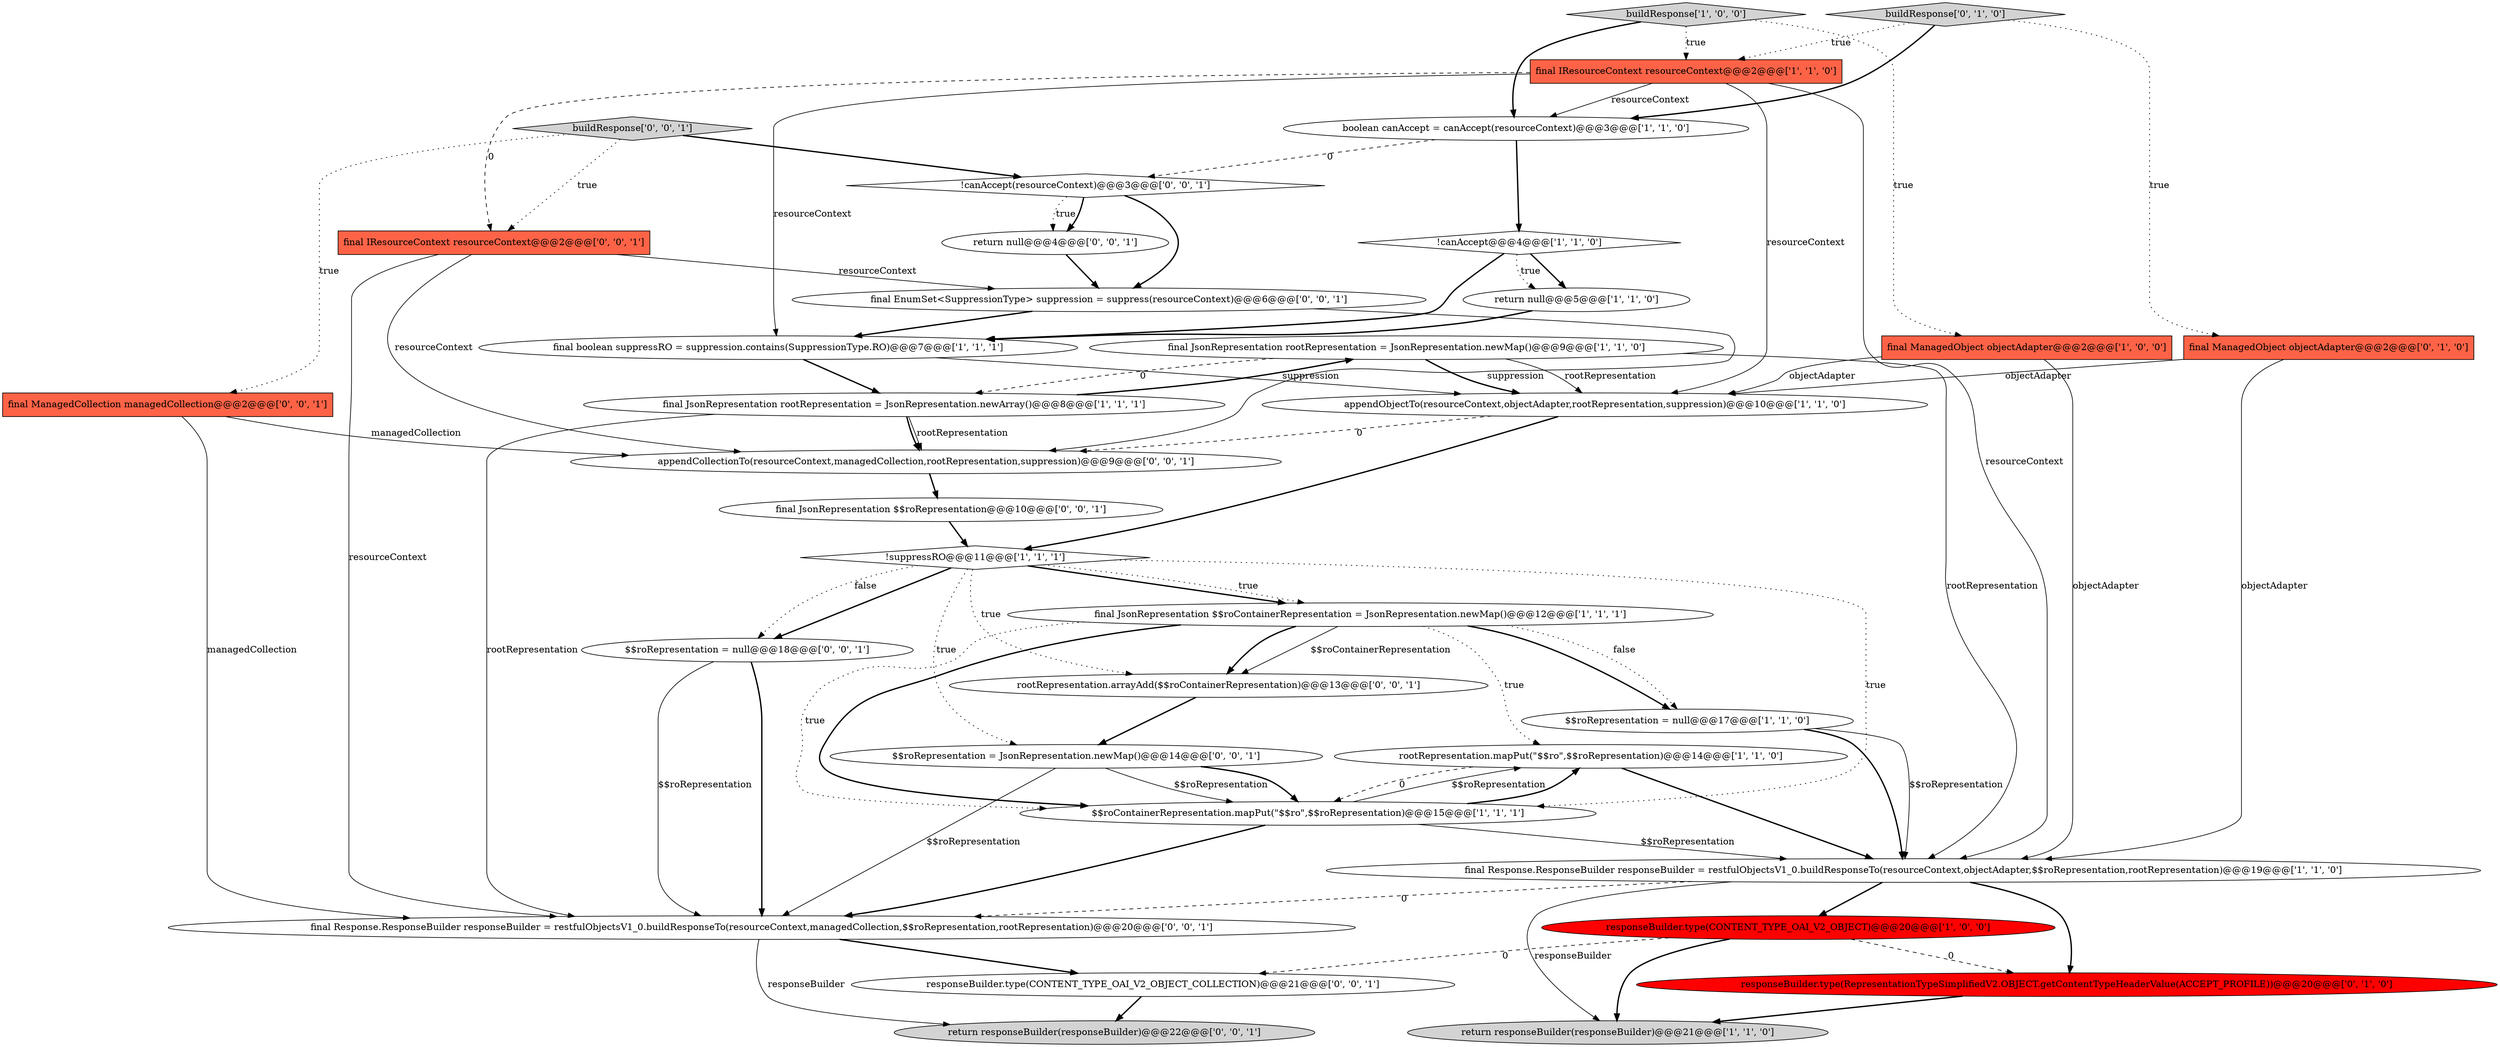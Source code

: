 digraph {
25 [style = filled, label = "appendCollectionTo(resourceContext,managedCollection,rootRepresentation,suppression)@@@9@@@['0', '0', '1']", fillcolor = white, shape = ellipse image = "AAA0AAABBB3BBB"];
24 [style = filled, label = "return responseBuilder(responseBuilder)@@@22@@@['0', '0', '1']", fillcolor = lightgray, shape = ellipse image = "AAA0AAABBB3BBB"];
15 [style = filled, label = "!suppressRO@@@11@@@['1', '1', '1']", fillcolor = white, shape = diamond image = "AAA0AAABBB1BBB"];
6 [style = filled, label = "buildResponse['1', '0', '0']", fillcolor = lightgray, shape = diamond image = "AAA0AAABBB1BBB"];
7 [style = filled, label = "final JsonRepresentation rootRepresentation = JsonRepresentation.newArray()@@@8@@@['1', '1', '1']", fillcolor = white, shape = ellipse image = "AAA0AAABBB1BBB"];
10 [style = filled, label = "appendObjectTo(resourceContext,objectAdapter,rootRepresentation,suppression)@@@10@@@['1', '1', '0']", fillcolor = white, shape = ellipse image = "AAA0AAABBB1BBB"];
8 [style = filled, label = "boolean canAccept = canAccept(resourceContext)@@@3@@@['1', '1', '0']", fillcolor = white, shape = ellipse image = "AAA0AAABBB1BBB"];
1 [style = filled, label = "responseBuilder.type(CONTENT_TYPE_OAI_V2_OBJECT)@@@20@@@['1', '0', '0']", fillcolor = red, shape = ellipse image = "AAA1AAABBB1BBB"];
22 [style = filled, label = "final Response.ResponseBuilder responseBuilder = restfulObjectsV1_0.buildResponseTo(resourceContext,managedCollection,$$roRepresentation,rootRepresentation)@@@20@@@['0', '0', '1']", fillcolor = white, shape = ellipse image = "AAA0AAABBB3BBB"];
27 [style = filled, label = "responseBuilder.type(CONTENT_TYPE_OAI_V2_OBJECT_COLLECTION)@@@21@@@['0', '0', '1']", fillcolor = white, shape = ellipse image = "AAA0AAABBB3BBB"];
13 [style = filled, label = "final JsonRepresentation $$roContainerRepresentation = JsonRepresentation.newMap()@@@12@@@['1', '1', '1']", fillcolor = white, shape = ellipse image = "AAA0AAABBB1BBB"];
23 [style = filled, label = "final IResourceContext resourceContext@@@2@@@['0', '0', '1']", fillcolor = tomato, shape = box image = "AAA0AAABBB3BBB"];
11 [style = filled, label = "return null@@@5@@@['1', '1', '0']", fillcolor = white, shape = ellipse image = "AAA0AAABBB1BBB"];
9 [style = filled, label = "!canAccept@@@4@@@['1', '1', '0']", fillcolor = white, shape = diamond image = "AAA0AAABBB1BBB"];
14 [style = filled, label = "final boolean suppressRO = suppression.contains(SuppressionType.RO)@@@7@@@['1', '1', '1']", fillcolor = white, shape = ellipse image = "AAA0AAABBB1BBB"];
33 [style = filled, label = "!canAccept(resourceContext)@@@3@@@['0', '0', '1']", fillcolor = white, shape = diamond image = "AAA0AAABBB3BBB"];
3 [style = filled, label = "final JsonRepresentation rootRepresentation = JsonRepresentation.newMap()@@@9@@@['1', '1', '0']", fillcolor = white, shape = ellipse image = "AAA0AAABBB1BBB"];
16 [style = filled, label = "rootRepresentation.mapPut(\"$$ro\",$$roRepresentation)@@@14@@@['1', '1', '0']", fillcolor = white, shape = ellipse image = "AAA0AAABBB1BBB"];
17 [style = filled, label = "$$roRepresentation = null@@@17@@@['1', '1', '0']", fillcolor = white, shape = ellipse image = "AAA0AAABBB1BBB"];
19 [style = filled, label = "buildResponse['0', '1', '0']", fillcolor = lightgray, shape = diamond image = "AAA0AAABBB2BBB"];
29 [style = filled, label = "final EnumSet<SuppressionType> suppression = suppress(resourceContext)@@@6@@@['0', '0', '1']", fillcolor = white, shape = ellipse image = "AAA0AAABBB3BBB"];
30 [style = filled, label = "buildResponse['0', '0', '1']", fillcolor = lightgray, shape = diamond image = "AAA0AAABBB3BBB"];
34 [style = filled, label = "$$roRepresentation = null@@@18@@@['0', '0', '1']", fillcolor = white, shape = ellipse image = "AAA0AAABBB3BBB"];
18 [style = filled, label = "final ManagedObject objectAdapter@@@2@@@['0', '1', '0']", fillcolor = tomato, shape = box image = "AAA0AAABBB2BBB"];
32 [style = filled, label = "rootRepresentation.arrayAdd($$roContainerRepresentation)@@@13@@@['0', '0', '1']", fillcolor = white, shape = ellipse image = "AAA0AAABBB3BBB"];
2 [style = filled, label = "return responseBuilder(responseBuilder)@@@21@@@['1', '1', '0']", fillcolor = lightgray, shape = ellipse image = "AAA0AAABBB1BBB"];
31 [style = filled, label = "$$roRepresentation = JsonRepresentation.newMap()@@@14@@@['0', '0', '1']", fillcolor = white, shape = ellipse image = "AAA0AAABBB3BBB"];
5 [style = filled, label = "$$roContainerRepresentation.mapPut(\"$$ro\",$$roRepresentation)@@@15@@@['1', '1', '1']", fillcolor = white, shape = ellipse image = "AAA0AAABBB1BBB"];
12 [style = filled, label = "final IResourceContext resourceContext@@@2@@@['1', '1', '0']", fillcolor = tomato, shape = box image = "AAA0AAABBB1BBB"];
4 [style = filled, label = "final ManagedObject objectAdapter@@@2@@@['1', '0', '0']", fillcolor = tomato, shape = box image = "AAA0AAABBB1BBB"];
0 [style = filled, label = "final Response.ResponseBuilder responseBuilder = restfulObjectsV1_0.buildResponseTo(resourceContext,objectAdapter,$$roRepresentation,rootRepresentation)@@@19@@@['1', '1', '0']", fillcolor = white, shape = ellipse image = "AAA0AAABBB1BBB"];
26 [style = filled, label = "return null@@@4@@@['0', '0', '1']", fillcolor = white, shape = ellipse image = "AAA0AAABBB3BBB"];
21 [style = filled, label = "final ManagedCollection managedCollection@@@2@@@['0', '0', '1']", fillcolor = tomato, shape = box image = "AAA0AAABBB3BBB"];
28 [style = filled, label = "final JsonRepresentation $$roRepresentation@@@10@@@['0', '0', '1']", fillcolor = white, shape = ellipse image = "AAA0AAABBB3BBB"];
20 [style = filled, label = "responseBuilder.type(RepresentationTypeSimplifiedV2.OBJECT.getContentTypeHeaderValue(ACCEPT_PROFILE))@@@20@@@['0', '1', '0']", fillcolor = red, shape = ellipse image = "AAA1AAABBB2BBB"];
16->0 [style = bold, label=""];
9->11 [style = bold, label=""];
11->14 [style = bold, label=""];
8->33 [style = dashed, label="0"];
1->27 [style = dashed, label="0"];
15->31 [style = dotted, label="true"];
13->5 [style = dotted, label="true"];
12->8 [style = solid, label="resourceContext"];
13->32 [style = solid, label="$$roContainerRepresentation"];
33->26 [style = dotted, label="true"];
14->7 [style = bold, label=""];
13->17 [style = bold, label=""];
18->10 [style = solid, label="objectAdapter"];
29->14 [style = bold, label=""];
9->14 [style = bold, label=""];
5->0 [style = solid, label="$$roRepresentation"];
12->10 [style = solid, label="resourceContext"];
15->13 [style = bold, label=""];
25->28 [style = bold, label=""];
13->32 [style = bold, label=""];
15->34 [style = bold, label=""];
31->5 [style = solid, label="$$roRepresentation"];
3->7 [style = dashed, label="0"];
31->5 [style = bold, label=""];
34->22 [style = solid, label="$$roRepresentation"];
3->10 [style = solid, label="rootRepresentation"];
15->13 [style = dotted, label="true"];
23->22 [style = solid, label="resourceContext"];
33->29 [style = bold, label=""];
29->25 [style = solid, label="suppression"];
3->10 [style = bold, label=""];
30->23 [style = dotted, label="true"];
18->0 [style = solid, label="objectAdapter"];
13->5 [style = bold, label=""];
0->20 [style = bold, label=""];
7->22 [style = solid, label="rootRepresentation"];
6->12 [style = dotted, label="true"];
5->16 [style = solid, label="$$roRepresentation"];
5->22 [style = bold, label=""];
32->31 [style = bold, label=""];
3->0 [style = solid, label="rootRepresentation"];
15->5 [style = dotted, label="true"];
13->16 [style = dotted, label="true"];
12->23 [style = dashed, label="0"];
4->0 [style = solid, label="objectAdapter"];
30->33 [style = bold, label=""];
9->11 [style = dotted, label="true"];
19->18 [style = dotted, label="true"];
19->12 [style = dotted, label="true"];
12->14 [style = solid, label="resourceContext"];
17->0 [style = solid, label="$$roRepresentation"];
12->0 [style = solid, label="resourceContext"];
14->10 [style = solid, label="suppression"];
21->22 [style = solid, label="managedCollection"];
15->32 [style = dotted, label="true"];
33->26 [style = bold, label=""];
22->24 [style = solid, label="responseBuilder"];
5->16 [style = bold, label=""];
17->0 [style = bold, label=""];
0->1 [style = bold, label=""];
27->24 [style = bold, label=""];
1->2 [style = bold, label=""];
21->25 [style = solid, label="managedCollection"];
0->2 [style = solid, label="responseBuilder"];
10->25 [style = dashed, label="0"];
4->10 [style = solid, label="objectAdapter"];
28->15 [style = bold, label=""];
10->15 [style = bold, label=""];
26->29 [style = bold, label=""];
15->34 [style = dotted, label="false"];
30->21 [style = dotted, label="true"];
16->5 [style = dashed, label="0"];
0->22 [style = dashed, label="0"];
7->3 [style = bold, label=""];
19->8 [style = bold, label=""];
34->22 [style = bold, label=""];
20->2 [style = bold, label=""];
1->20 [style = dashed, label="0"];
6->4 [style = dotted, label="true"];
22->27 [style = bold, label=""];
13->17 [style = dotted, label="false"];
6->8 [style = bold, label=""];
8->9 [style = bold, label=""];
7->25 [style = solid, label="rootRepresentation"];
7->25 [style = bold, label=""];
23->25 [style = solid, label="resourceContext"];
31->22 [style = solid, label="$$roRepresentation"];
23->29 [style = solid, label="resourceContext"];
}
